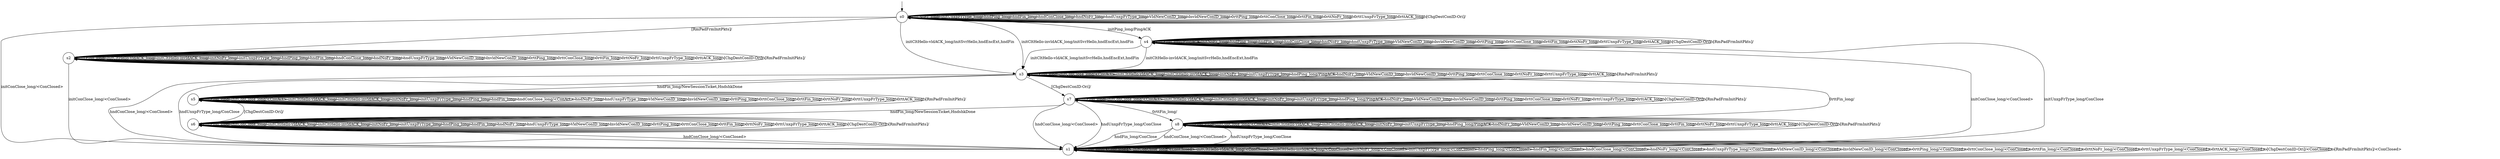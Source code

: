 digraph g {

s0 [shape="circle" label="s0"];
s1 [shape="circle" label="s1"];
s2 [shape="circle" label="s2"];
s3 [shape="circle" label="s3"];
s4 [shape="circle" label="s4"];
s5 [shape="circle" label="s5"];
s6 [shape="circle" label="s6"];
s7 [shape="circle" label="s7"];
s8 [shape="circle" label="s8"];
s0 -> s4 [label="initPing_long/PingACK "];
s0 -> s1 [label="initConClose_long/<ConClosed> "];
s0 -> s3 [label="initCltHello-vldACK_long/initSvrHello,hndEncExt,hndFin "];
s0 -> s3 [label="initCltHello-invldACK_long/initSvrHello,hndEncExt,hndFin "];
s0 -> s0 [label="initNoFr_long/ "];
s0 -> s0 [label="initUnxpFrType_long/ "];
s0 -> s0 [label="hndPing_long/ "];
s0 -> s0 [label="hndFin_long/ "];
s0 -> s0 [label="hndConClose_long/ "];
s0 -> s0 [label="hndNoFr_long/ "];
s0 -> s0 [label="hndUnxpFrType_long/ "];
s0 -> s0 [label="VldNewConID_long/ "];
s0 -> s0 [label="InvldNewConID_long/ "];
s0 -> s0 [label="0rttPing_long/ "];
s0 -> s0 [label="0rttConClose_long/ "];
s0 -> s0 [label="0rttFin_long/ "];
s0 -> s0 [label="0rttNoFr_long/ "];
s0 -> s0 [label="0rttUnxpFrType_long/ "];
s0 -> s0 [label="0rttACK_long/ "];
s0 -> s0 [label="[ChgDestConID-Ori]/ "];
s0 -> s2 [label="[RmPadFrmInitPkts]/ "];
s1 -> s1 [label="initPing_long/<ConClosed> "];
s1 -> s1 [label="initConClose_long/<ConClosed> "];
s1 -> s1 [label="initCltHello-vldACK_long/<ConClosed> "];
s1 -> s1 [label="initCltHello-invldACK_long/<ConClosed> "];
s1 -> s1 [label="initNoFr_long/<ConClosed> "];
s1 -> s1 [label="initUnxpFrType_long/<ConClosed> "];
s1 -> s1 [label="hndPing_long/<ConClosed> "];
s1 -> s1 [label="hndFin_long/<ConClosed> "];
s1 -> s1 [label="hndConClose_long/<ConClosed> "];
s1 -> s1 [label="hndNoFr_long/<ConClosed> "];
s1 -> s1 [label="hndUnxpFrType_long/<ConClosed> "];
s1 -> s1 [label="VldNewConID_long/<ConClosed> "];
s1 -> s1 [label="InvldNewConID_long/<ConClosed> "];
s1 -> s1 [label="0rttPing_long/<ConClosed> "];
s1 -> s1 [label="0rttConClose_long/<ConClosed> "];
s1 -> s1 [label="0rttFin_long/<ConClosed> "];
s1 -> s1 [label="0rttNoFr_long/<ConClosed> "];
s1 -> s1 [label="0rttUnxpFrType_long/<ConClosed> "];
s1 -> s1 [label="0rttACK_long/<ConClosed> "];
s1 -> s1 [label="[ChgDestConID-Ori]/<ConClosed> "];
s1 -> s1 [label="[RmPadFrmInitPkts]/<ConClosed> "];
s2 -> s2 [label="initPing_long/ "];
s2 -> s1 [label="initConClose_long/<ConClosed> "];
s2 -> s2 [label="initCltHello-vldACK_long/ "];
s2 -> s2 [label="initCltHello-invldACK_long/ "];
s2 -> s2 [label="initNoFr_long/ "];
s2 -> s2 [label="initUnxpFrType_long/ "];
s2 -> s2 [label="hndPing_long/ "];
s2 -> s2 [label="hndFin_long/ "];
s2 -> s2 [label="hndConClose_long/ "];
s2 -> s2 [label="hndNoFr_long/ "];
s2 -> s2 [label="hndUnxpFrType_long/ "];
s2 -> s2 [label="VldNewConID_long/ "];
s2 -> s2 [label="InvldNewConID_long/ "];
s2 -> s2 [label="0rttPing_long/ "];
s2 -> s2 [label="0rttConClose_long/ "];
s2 -> s2 [label="0rttFin_long/ "];
s2 -> s2 [label="0rttNoFr_long/ "];
s2 -> s2 [label="0rttUnxpFrType_long/ "];
s2 -> s2 [label="0rttACK_long/ "];
s2 -> s2 [label="[ChgDestConID-Ori]/ "];
s2 -> s2 [label="[RmPadFrmInitPkts]/ "];
s3 -> s3 [label="initPing_long/ "];
s3 -> s3 [label="initConClose_long/<ConAct> "];
s3 -> s3 [label="initCltHello-vldACK_long/ "];
s3 -> s3 [label="initCltHello-invldACK_long/ "];
s3 -> s3 [label="initNoFr_long/ "];
s3 -> s3 [label="initUnxpFrType_long/ "];
s3 -> s3 [label="hndPing_long/PingACK "];
s3 -> s5 [label="hndFin_long/NewSessionTicket,HndshkDone "];
s3 -> s1 [label="hndConClose_long/<ConClosed> "];
s3 -> s3 [label="hndNoFr_long/ "];
s3 -> s1 [label="hndUnxpFrType_long/ConClose "];
s3 -> s3 [label="VldNewConID_long/ "];
s3 -> s3 [label="InvldNewConID_long/ "];
s3 -> s3 [label="0rttPing_long/ "];
s3 -> s3 [label="0rttConClose_long/ "];
s3 -> s8 [label="0rttFin_long/ "];
s3 -> s3 [label="0rttNoFr_long/ "];
s3 -> s3 [label="0rttUnxpFrType_long/ "];
s3 -> s3 [label="0rttACK_long/ "];
s3 -> s7 [label="[ChgDestConID-Ori]/ "];
s3 -> s3 [label="[RmPadFrmInitPkts]/ "];
s4 -> s4 [label="initPing_long/PingACK "];
s4 -> s1 [label="initConClose_long/<ConClosed> "];
s4 -> s3 [label="initCltHello-vldACK_long/initSvrHello,hndEncExt,hndFin "];
s4 -> s3 [label="initCltHello-invldACK_long/initSvrHello,hndEncExt,hndFin "];
s4 -> s4 [label="initNoFr_long/ "];
s4 -> s1 [label="initUnxpFrType_long/ConClose "];
s4 -> s4 [label="hndPing_long/ "];
s4 -> s4 [label="hndFin_long/ "];
s4 -> s4 [label="hndConClose_long/ "];
s4 -> s4 [label="hndNoFr_long/ "];
s4 -> s4 [label="hndUnxpFrType_long/ "];
s4 -> s4 [label="VldNewConID_long/ "];
s4 -> s4 [label="InvldNewConID_long/ "];
s4 -> s4 [label="0rttPing_long/ "];
s4 -> s4 [label="0rttConClose_long/ "];
s4 -> s4 [label="0rttFin_long/ "];
s4 -> s4 [label="0rttNoFr_long/ "];
s4 -> s4 [label="0rttUnxpFrType_long/ "];
s4 -> s4 [label="0rttACK_long/ "];
s4 -> s4 [label="[ChgDestConID-Ori]/ "];
s4 -> s4 [label="[RmPadFrmInitPkts]/ "];
s5 -> s5 [label="initPing_long/ "];
s5 -> s5 [label="initConClose_long/<ConAct> "];
s5 -> s5 [label="initCltHello-vldACK_long/ "];
s5 -> s5 [label="initCltHello-invldACK_long/ "];
s5 -> s5 [label="initNoFr_long/ "];
s5 -> s5 [label="initUnxpFrType_long/ "];
s5 -> s5 [label="hndPing_long/ "];
s5 -> s5 [label="hndFin_long/ "];
s5 -> s5 [label="hndConClose_long/<ConAct> "];
s5 -> s5 [label="hndNoFr_long/ "];
s5 -> s5 [label="hndUnxpFrType_long/ "];
s5 -> s5 [label="VldNewConID_long/ "];
s5 -> s5 [label="InvldNewConID_long/ "];
s5 -> s5 [label="0rttPing_long/ "];
s5 -> s5 [label="0rttConClose_long/ "];
s5 -> s5 [label="0rttFin_long/ "];
s5 -> s5 [label="0rttNoFr_long/ "];
s5 -> s5 [label="0rttUnxpFrType_long/ "];
s5 -> s5 [label="0rttACK_long/ "];
s5 -> s6 [label="[ChgDestConID-Ori]/ "];
s5 -> s5 [label="[RmPadFrmInitPkts]/ "];
s6 -> s6 [label="initPing_long/ "];
s6 -> s6 [label="initConClose_long/ "];
s6 -> s6 [label="initCltHello-vldACK_long/ "];
s6 -> s6 [label="initCltHello-invldACK_long/ "];
s6 -> s6 [label="initNoFr_long/ "];
s6 -> s6 [label="initUnxpFrType_long/ "];
s6 -> s6 [label="hndPing_long/ "];
s6 -> s6 [label="hndFin_long/ "];
s6 -> s1 [label="hndConClose_long/<ConClosed> "];
s6 -> s6 [label="hndNoFr_long/ "];
s6 -> s6 [label="hndUnxpFrType_long/ "];
s6 -> s6 [label="VldNewConID_long/ "];
s6 -> s6 [label="InvldNewConID_long/ "];
s6 -> s6 [label="0rttPing_long/ "];
s6 -> s6 [label="0rttConClose_long/ "];
s6 -> s6 [label="0rttFin_long/ "];
s6 -> s6 [label="0rttNoFr_long/ "];
s6 -> s6 [label="0rttUnxpFrType_long/ "];
s6 -> s6 [label="0rttACK_long/ "];
s6 -> s6 [label="[ChgDestConID-Ori]/ "];
s6 -> s6 [label="[RmPadFrmInitPkts]/ "];
s7 -> s7 [label="initPing_long/ "];
s7 -> s7 [label="initConClose_long/<ConAct> "];
s7 -> s7 [label="initCltHello-vldACK_long/ "];
s7 -> s7 [label="initCltHello-invldACK_long/ "];
s7 -> s7 [label="initNoFr_long/ "];
s7 -> s7 [label="initUnxpFrType_long/ "];
s7 -> s7 [label="hndPing_long/PingACK "];
s7 -> s6 [label="hndFin_long/NewSessionTicket,HndshkDone "];
s7 -> s1 [label="hndConClose_long/<ConClosed> "];
s7 -> s7 [label="hndNoFr_long/ "];
s7 -> s1 [label="hndUnxpFrType_long/ConClose "];
s7 -> s7 [label="VldNewConID_long/ "];
s7 -> s7 [label="InvldNewConID_long/ "];
s7 -> s7 [label="0rttPing_long/ "];
s7 -> s7 [label="0rttConClose_long/ "];
s7 -> s8 [label="0rttFin_long/ "];
s7 -> s7 [label="0rttNoFr_long/ "];
s7 -> s7 [label="0rttUnxpFrType_long/ "];
s7 -> s7 [label="0rttACK_long/ "];
s7 -> s7 [label="[ChgDestConID-Ori]/ "];
s7 -> s7 [label="[RmPadFrmInitPkts]/ "];
s8 -> s8 [label="initPing_long/ "];
s8 -> s8 [label="initConClose_long/<ConAct> "];
s8 -> s8 [label="initCltHello-vldACK_long/ "];
s8 -> s8 [label="initCltHello-invldACK_long/ "];
s8 -> s8 [label="initNoFr_long/ "];
s8 -> s8 [label="initUnxpFrType_long/ "];
s8 -> s8 [label="hndPing_long/PingACK "];
s8 -> s1 [label="hndFin_long/ConClose "];
s8 -> s1 [label="hndConClose_long/<ConClosed> "];
s8 -> s8 [label="hndNoFr_long/ "];
s8 -> s1 [label="hndUnxpFrType_long/ConClose "];
s8 -> s8 [label="VldNewConID_long/ "];
s8 -> s8 [label="InvldNewConID_long/ "];
s8 -> s8 [label="0rttPing_long/ "];
s8 -> s8 [label="0rttConClose_long/ "];
s8 -> s8 [label="0rttFin_long/ "];
s8 -> s8 [label="0rttNoFr_long/ "];
s8 -> s8 [label="0rttUnxpFrType_long/ "];
s8 -> s8 [label="0rttACK_long/ "];
s8 -> s8 [label="[ChgDestConID-Ori]/ "];
s8 -> s8 [label="[RmPadFrmInitPkts]/ "];

__start0 [label="" shape="none" width="0" height="0"];
__start0 -> s0;

}

